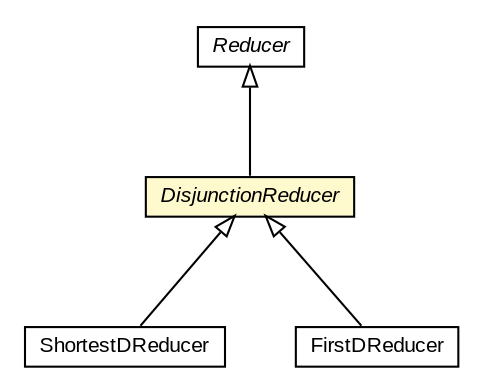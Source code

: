 #!/usr/local/bin/dot
#
# Class diagram 
# Generated by UMLGraph version 5.3 (http://www.umlgraph.org/)
#

digraph G {
	edge [fontname="arial",fontsize=10,labelfontname="arial",labelfontsize=10];
	node [fontname="arial",fontsize=10,shape=plaintext];
	nodesep=0.25;
	ranksep=0.5;
	// context.arch.intelligibility.reducers.ShortestDReducer
	c142169 [label=<<table title="context.arch.intelligibility.reducers.ShortestDReducer" border="0" cellborder="1" cellspacing="0" cellpadding="2" port="p" href="./ShortestDReducer.html">
		<tr><td><table border="0" cellspacing="0" cellpadding="1">
<tr><td align="center" balign="center"> ShortestDReducer </td></tr>
		</table></td></tr>
		</table>>, fontname="arial", fontcolor="black", fontsize=10.0];
	// context.arch.intelligibility.reducers.Reducer
	c142170 [label=<<table title="context.arch.intelligibility.reducers.Reducer" border="0" cellborder="1" cellspacing="0" cellpadding="2" port="p" href="./Reducer.html">
		<tr><td><table border="0" cellspacing="0" cellpadding="1">
<tr><td align="center" balign="center"><font face="arial italic"> Reducer </font></td></tr>
		</table></td></tr>
		</table>>, fontname="arial", fontcolor="black", fontsize=10.0];
	// context.arch.intelligibility.reducers.FirstDReducer
	c142171 [label=<<table title="context.arch.intelligibility.reducers.FirstDReducer" border="0" cellborder="1" cellspacing="0" cellpadding="2" port="p" href="./FirstDReducer.html">
		<tr><td><table border="0" cellspacing="0" cellpadding="1">
<tr><td align="center" balign="center"> FirstDReducer </td></tr>
		</table></td></tr>
		</table>>, fontname="arial", fontcolor="black", fontsize=10.0];
	// context.arch.intelligibility.reducers.DisjunctionReducer
	c142173 [label=<<table title="context.arch.intelligibility.reducers.DisjunctionReducer" border="0" cellborder="1" cellspacing="0" cellpadding="2" port="p" bgcolor="lemonChiffon" href="./DisjunctionReducer.html">
		<tr><td><table border="0" cellspacing="0" cellpadding="1">
<tr><td align="center" balign="center"><font face="arial italic"> DisjunctionReducer </font></td></tr>
		</table></td></tr>
		</table>>, fontname="arial", fontcolor="black", fontsize=10.0];
	//context.arch.intelligibility.reducers.ShortestDReducer extends context.arch.intelligibility.reducers.DisjunctionReducer
	c142173:p -> c142169:p [dir=back,arrowtail=empty];
	//context.arch.intelligibility.reducers.FirstDReducer extends context.arch.intelligibility.reducers.DisjunctionReducer
	c142173:p -> c142171:p [dir=back,arrowtail=empty];
	//context.arch.intelligibility.reducers.DisjunctionReducer extends context.arch.intelligibility.reducers.Reducer
	c142170:p -> c142173:p [dir=back,arrowtail=empty];
}


